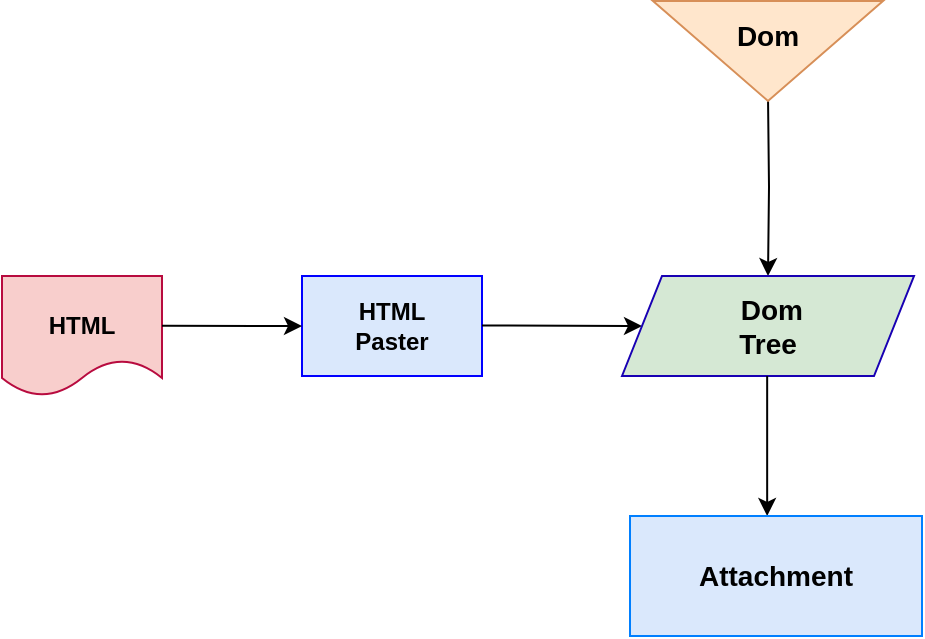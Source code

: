 <mxfile version="24.7.12">
  <diagram name="第 1 页" id="CM5frEGZMOGYdJdPdgxb">
    <mxGraphModel dx="1195" dy="622" grid="1" gridSize="10" guides="1" tooltips="1" connect="1" arrows="1" fold="1" page="1" pageScale="1" pageWidth="827" pageHeight="1169" math="0" shadow="0">
      <root>
        <mxCell id="0" />
        <mxCell id="1" parent="0" />
        <mxCell id="ttmQ-iRGi5GbIsY0zkrh-1" value="" style="edgeStyle=orthogonalEdgeStyle;rounded=0;orthogonalLoop=1;jettySize=auto;html=1;" edge="1" parent="1" target="MIKHkH5czW7Q3cuvCCsl-2">
          <mxGeometry relative="1" as="geometry">
            <mxPoint x="423" y="110" as="sourcePoint" />
          </mxGeometry>
        </mxCell>
        <mxCell id="RSiTvYrEAQizDabYgRL6-1" value="" style="triangle;whiteSpace=wrap;html=1;rotation=90;fillColor=#ffe6cc;strokeColor=#D78F58;" parent="1" vertex="1">
          <mxGeometry x="398" y="30" width="50" height="115" as="geometry" />
        </mxCell>
        <mxCell id="RSiTvYrEAQizDabYgRL6-2" value="&lt;font style=&quot;font-size: 14px;&quot;&gt;&lt;b&gt;Dom&lt;/b&gt;&lt;/font&gt;&lt;div style=&quot;font-size: 14px;&quot;&gt;&lt;br&gt;&lt;/div&gt;" style="text;html=1;align=center;verticalAlign=middle;whiteSpace=wrap;rounded=0;" parent="1" vertex="1">
          <mxGeometry x="393" y="72.5" width="60" height="30" as="geometry" />
        </mxCell>
        <mxCell id="RSiTvYrEAQizDabYgRL6-4" value="" style="shape=document;whiteSpace=wrap;html=1;boundedLbl=1;fillColor=#f8cecc;strokeColor=#B80B3F;" parent="1" vertex="1">
          <mxGeometry x="40" y="200" width="80" height="60" as="geometry" />
        </mxCell>
        <mxCell id="RSiTvYrEAQizDabYgRL6-5" value="&lt;b&gt;HTML&lt;/b&gt;" style="text;html=1;align=center;verticalAlign=middle;whiteSpace=wrap;rounded=0;" parent="1" vertex="1">
          <mxGeometry x="50" y="210" width="60" height="30" as="geometry" />
        </mxCell>
        <mxCell id="RSiTvYrEAQizDabYgRL6-6" value="&lt;b&gt;HTML&lt;/b&gt;&lt;div&gt;&lt;b&gt;Paster&lt;/b&gt;&lt;/div&gt;" style="rounded=0;whiteSpace=wrap;html=1;fillColor=#dae8fc;strokeColor=#0000FF;" parent="1" vertex="1">
          <mxGeometry x="190" y="200" width="90" height="50" as="geometry" />
        </mxCell>
        <mxCell id="RSiTvYrEAQizDabYgRL6-9" value="" style="endArrow=classic;html=1;rounded=0;entryX=0;entryY=0.5;entryDx=0;entryDy=0;" parent="1" target="RSiTvYrEAQizDabYgRL6-6" edge="1">
          <mxGeometry width="50" height="50" relative="1" as="geometry">
            <mxPoint x="120" y="224.86" as="sourcePoint" />
            <mxPoint x="170" y="224.86" as="targetPoint" />
          </mxGeometry>
        </mxCell>
        <mxCell id="MIKHkH5czW7Q3cuvCCsl-1" value="" style="endArrow=classic;html=1;rounded=0;" parent="1" edge="1">
          <mxGeometry width="50" height="50" relative="1" as="geometry">
            <mxPoint x="280" y="224.76" as="sourcePoint" />
            <mxPoint x="360" y="225" as="targetPoint" />
          </mxGeometry>
        </mxCell>
        <mxCell id="MIKHkH5czW7Q3cuvCCsl-2" value="&lt;font style=&quot;font-size: 14px;&quot;&gt;&lt;b&gt;&amp;nbsp; Dom&amp;nbsp;&lt;/b&gt;&lt;/font&gt;&lt;div&gt;&lt;span style=&quot;font-size: 14px; background-color: initial;&quot;&gt;&lt;b&gt;Tree&lt;/b&gt;&lt;/span&gt;&lt;/div&gt;" style="shape=parallelogram;perimeter=parallelogramPerimeter;whiteSpace=wrap;html=1;fixedSize=1;fillColor=#d5e8d4;strokeColor=#1800B3;" parent="1" vertex="1">
          <mxGeometry x="350" y="200" width="146" height="50" as="geometry" />
        </mxCell>
        <mxCell id="ttmQ-iRGi5GbIsY0zkrh-2" value="" style="endArrow=classic;html=1;rounded=0;" edge="1" parent="1">
          <mxGeometry width="50" height="50" relative="1" as="geometry">
            <mxPoint x="422.58" y="250" as="sourcePoint" />
            <mxPoint x="422.58" y="320" as="targetPoint" />
          </mxGeometry>
        </mxCell>
        <mxCell id="ttmQ-iRGi5GbIsY0zkrh-3" value="&lt;font style=&quot;font-size: 14px;&quot;&gt;&lt;b&gt;Attachment&lt;/b&gt;&lt;/font&gt;" style="rounded=0;whiteSpace=wrap;html=1;fillColor=#dae8fc;strokeColor=#007FFF;" vertex="1" parent="1">
          <mxGeometry x="354" y="320" width="146" height="60" as="geometry" />
        </mxCell>
      </root>
    </mxGraphModel>
  </diagram>
</mxfile>
